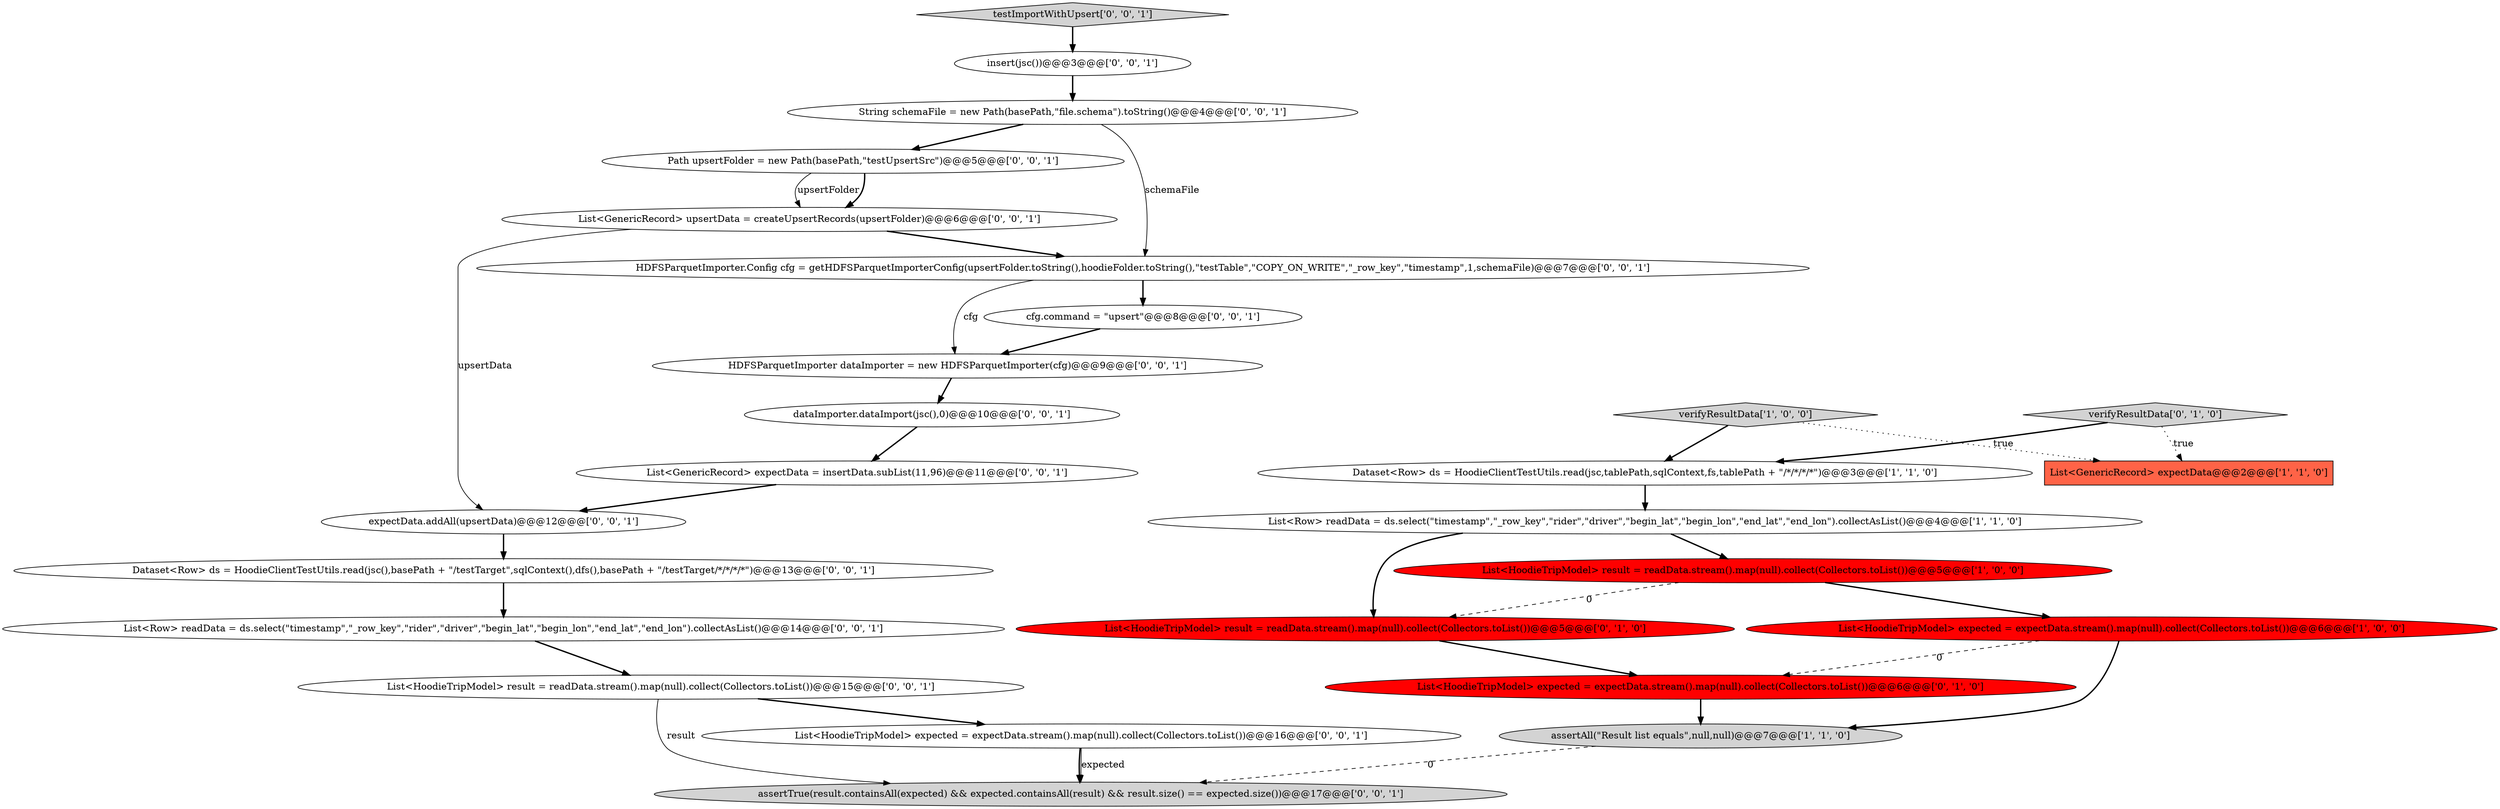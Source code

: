 digraph {
23 [style = filled, label = "List<Row> readData = ds.select(\"timestamp\",\"_row_key\",\"rider\",\"driver\",\"begin_lat\",\"begin_lon\",\"end_lat\",\"end_lon\").collectAsList()@@@14@@@['0', '0', '1']", fillcolor = white, shape = ellipse image = "AAA0AAABBB3BBB"];
0 [style = filled, label = "List<Row> readData = ds.select(\"timestamp\",\"_row_key\",\"rider\",\"driver\",\"begin_lat\",\"begin_lon\",\"end_lat\",\"end_lon\").collectAsList()@@@4@@@['1', '1', '0']", fillcolor = white, shape = ellipse image = "AAA0AAABBB1BBB"];
17 [style = filled, label = "HDFSParquetImporter dataImporter = new HDFSParquetImporter(cfg)@@@9@@@['0', '0', '1']", fillcolor = white, shape = ellipse image = "AAA0AAABBB3BBB"];
15 [style = filled, label = "String schemaFile = new Path(basePath,\"file.schema\").toString()@@@4@@@['0', '0', '1']", fillcolor = white, shape = ellipse image = "AAA0AAABBB3BBB"];
13 [style = filled, label = "Dataset<Row> ds = HoodieClientTestUtils.read(jsc(),basePath + \"/testTarget\",sqlContext(),dfs(),basePath + \"/testTarget/*/*/*/*\")@@@13@@@['0', '0', '1']", fillcolor = white, shape = ellipse image = "AAA0AAABBB3BBB"];
5 [style = filled, label = "verifyResultData['1', '0', '0']", fillcolor = lightgray, shape = diamond image = "AAA0AAABBB1BBB"];
22 [style = filled, label = "List<HoodieTripModel> result = readData.stream().map(null).collect(Collectors.toList())@@@15@@@['0', '0', '1']", fillcolor = white, shape = ellipse image = "AAA0AAABBB3BBB"];
3 [style = filled, label = "List<GenericRecord> expectData@@@2@@@['1', '1', '0']", fillcolor = tomato, shape = box image = "AAA0AAABBB1BBB"];
2 [style = filled, label = "assertAll(\"Result list equals\",null,null)@@@7@@@['1', '1', '0']", fillcolor = lightgray, shape = ellipse image = "AAA0AAABBB1BBB"];
20 [style = filled, label = "insert(jsc())@@@3@@@['0', '0', '1']", fillcolor = white, shape = ellipse image = "AAA0AAABBB3BBB"];
7 [style = filled, label = "verifyResultData['0', '1', '0']", fillcolor = lightgray, shape = diamond image = "AAA0AAABBB2BBB"];
16 [style = filled, label = "HDFSParquetImporter.Config cfg = getHDFSParquetImporterConfig(upsertFolder.toString(),hoodieFolder.toString(),\"testTable\",\"COPY_ON_WRITE\",\"_row_key\",\"timestamp\",1,schemaFile)@@@7@@@['0', '0', '1']", fillcolor = white, shape = ellipse image = "AAA0AAABBB3BBB"];
10 [style = filled, label = "cfg.command = \"upsert\"@@@8@@@['0', '0', '1']", fillcolor = white, shape = ellipse image = "AAA0AAABBB3BBB"];
11 [style = filled, label = "List<GenericRecord> expectData = insertData.subList(11,96)@@@11@@@['0', '0', '1']", fillcolor = white, shape = ellipse image = "AAA0AAABBB3BBB"];
4 [style = filled, label = "Dataset<Row> ds = HoodieClientTestUtils.read(jsc,tablePath,sqlContext,fs,tablePath + \"/*/*/*/*\")@@@3@@@['1', '1', '0']", fillcolor = white, shape = ellipse image = "AAA0AAABBB1BBB"];
1 [style = filled, label = "List<HoodieTripModel> result = readData.stream().map(null).collect(Collectors.toList())@@@5@@@['1', '0', '0']", fillcolor = red, shape = ellipse image = "AAA1AAABBB1BBB"];
6 [style = filled, label = "List<HoodieTripModel> expected = expectData.stream().map(null).collect(Collectors.toList())@@@6@@@['1', '0', '0']", fillcolor = red, shape = ellipse image = "AAA1AAABBB1BBB"];
19 [style = filled, label = "Path upsertFolder = new Path(basePath,\"testUpsertSrc\")@@@5@@@['0', '0', '1']", fillcolor = white, shape = ellipse image = "AAA0AAABBB3BBB"];
21 [style = filled, label = "List<GenericRecord> upsertData = createUpsertRecords(upsertFolder)@@@6@@@['0', '0', '1']", fillcolor = white, shape = ellipse image = "AAA0AAABBB3BBB"];
9 [style = filled, label = "List<HoodieTripModel> expected = expectData.stream().map(null).collect(Collectors.toList())@@@6@@@['0', '1', '0']", fillcolor = red, shape = ellipse image = "AAA1AAABBB2BBB"];
8 [style = filled, label = "List<HoodieTripModel> result = readData.stream().map(null).collect(Collectors.toList())@@@5@@@['0', '1', '0']", fillcolor = red, shape = ellipse image = "AAA1AAABBB2BBB"];
14 [style = filled, label = "List<HoodieTripModel> expected = expectData.stream().map(null).collect(Collectors.toList())@@@16@@@['0', '0', '1']", fillcolor = white, shape = ellipse image = "AAA0AAABBB3BBB"];
24 [style = filled, label = "dataImporter.dataImport(jsc(),0)@@@10@@@['0', '0', '1']", fillcolor = white, shape = ellipse image = "AAA0AAABBB3BBB"];
25 [style = filled, label = "expectData.addAll(upsertData)@@@12@@@['0', '0', '1']", fillcolor = white, shape = ellipse image = "AAA0AAABBB3BBB"];
18 [style = filled, label = "testImportWithUpsert['0', '0', '1']", fillcolor = lightgray, shape = diamond image = "AAA0AAABBB3BBB"];
12 [style = filled, label = "assertTrue(result.containsAll(expected) && expected.containsAll(result) && result.size() == expected.size())@@@17@@@['0', '0', '1']", fillcolor = lightgray, shape = ellipse image = "AAA0AAABBB3BBB"];
14->12 [style = solid, label="expected"];
9->2 [style = bold, label=""];
16->10 [style = bold, label=""];
25->13 [style = bold, label=""];
6->9 [style = dashed, label="0"];
10->17 [style = bold, label=""];
21->25 [style = solid, label="upsertData"];
7->4 [style = bold, label=""];
5->3 [style = dotted, label="true"];
15->19 [style = bold, label=""];
4->0 [style = bold, label=""];
6->2 [style = bold, label=""];
15->16 [style = solid, label="schemaFile"];
2->12 [style = dashed, label="0"];
18->20 [style = bold, label=""];
19->21 [style = solid, label="upsertFolder"];
17->24 [style = bold, label=""];
1->6 [style = bold, label=""];
23->22 [style = bold, label=""];
7->3 [style = dotted, label="true"];
24->11 [style = bold, label=""];
0->1 [style = bold, label=""];
14->12 [style = bold, label=""];
5->4 [style = bold, label=""];
22->12 [style = solid, label="result"];
0->8 [style = bold, label=""];
8->9 [style = bold, label=""];
13->23 [style = bold, label=""];
21->16 [style = bold, label=""];
16->17 [style = solid, label="cfg"];
1->8 [style = dashed, label="0"];
22->14 [style = bold, label=""];
20->15 [style = bold, label=""];
11->25 [style = bold, label=""];
19->21 [style = bold, label=""];
}
